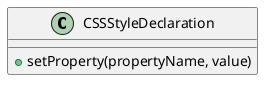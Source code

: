 @startuml declarationcss

class CSSStyleDeclaration {
    + setProperty(propertyName, value)
}

@enduml